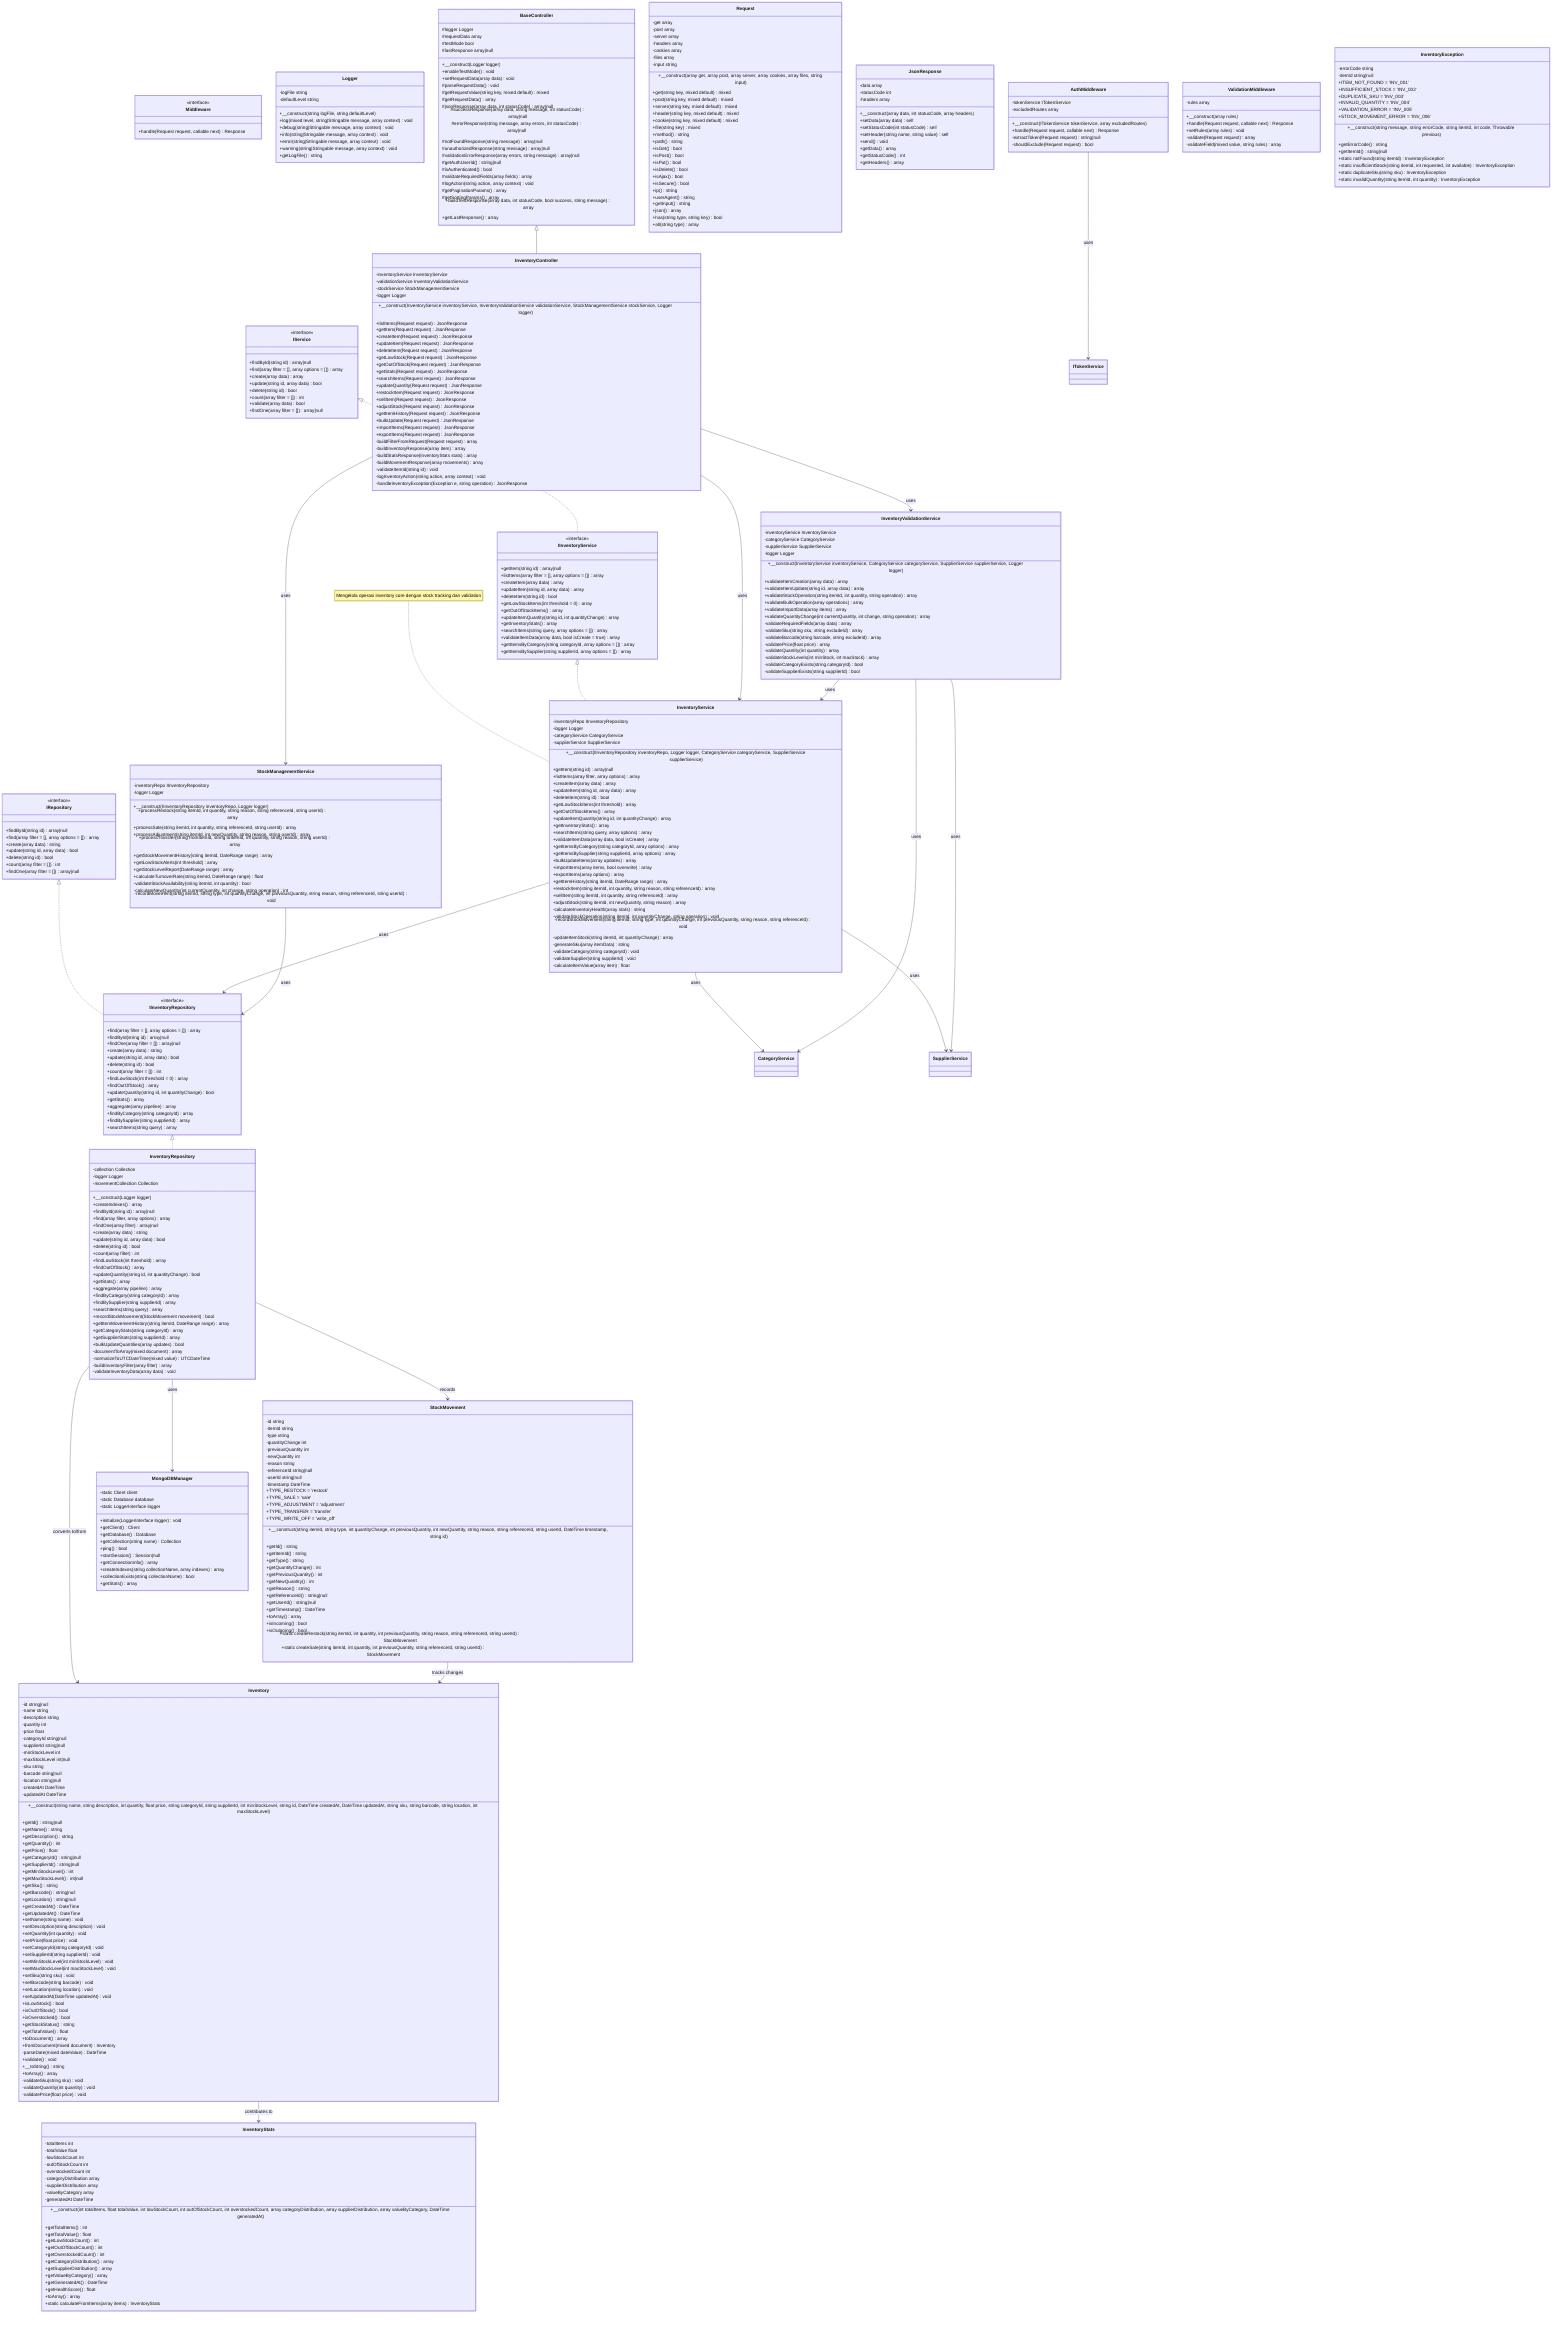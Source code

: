 classDiagram
    note for InventoryService "Mengelola operasi inventory core dengan stock tracking dan validation"

    %% ========== INTERFACES ==========
    class IRepository {
        <<interface>>
        +findById(string id) array|null
        +find(array filter = [], array options = []) array
        +create(array data) string
        +update(string id, array data) bool
        +delete(string id) bool
        +count(array filter = []) int
        +findOne(array filter = []) array|null
    }

    class IInventoryRepository {
        <<interface>>
        +find(array filter = [], array options = []) array
        +findById(string id) array|null
        +findOne(array filter = []) array|null
        +create(array data) string
        +update(string id, array data) bool
        +delete(string id) bool
        +count(array filter = []) int
        +findLowStock(int threshold = 0) array
        +findOutOfStock() array
        +updateQuantity(string id, int quantityChange) bool
        +getStats() array
        +aggregate(array pipeline) array
        +findByCategory(string categoryId) array
        +findBySupplier(string supplierId) array
        +searchItems(string query) array
    }

    class IService {
        <<interface>>
        +findById(string id) array|null
        +find(array filter = [], array options = []) array
        +create(array data) array
        +update(string id, array data) bool
        +delete(string id) bool
        +count(array filter = []) int
        +validate(array data) bool
        +findOne(array filter = []) array|null
    }

    class IInventoryService {
        <<interface>>
        +getItem(string id) array|null
        +listItems(array filter = [], array options = []) array
        +createItem(array data) array
        +updateItem(string id, array data) array
        +deleteItem(string id) bool
        +getLowStockItems(int threshold = 0) array
        +getOutOfStockItems() array
        +updateItemQuantity(string id, int quantityChange) array
        +getInventoryStats() array
        +searchItems(string query, array options = []) array
        +validateItemData(array data, bool isCreate = true) array
        +getItemsByCategory(string categoryId, array options = []) array
        +getItemsBySupplier(string supplierId, array options = []) array
    }

    class Middleware {
        <<interface>>
        +handle(Request request, callable next) Response
    }

    %% ========== DOMAIN MODELS ==========
    class Inventory {
        -id string|null
        -name string
        -description string
        -quantity int
        -price float
        -categoryId string|null
        -supplierId string|null
        -minStockLevel int
        -maxStockLevel int|null
        -sku string
        -barcode string|null
        -location string|null
        -createdAt DateTime
        -updatedAt DateTime
        +__construct(string name, string description, int quantity, float price, string categoryId, string supplierId, int minStockLevel, string id, DateTime createdAt, DateTime updatedAt, string sku, string barcode, string location, int maxStockLevel)
        +getId() string|null
        +getName() string
        +getDescription() string
        +getQuantity() int
        +getPrice() float
        +getCategoryId() string|null
        +getSupplierId() string|null
        +getMinStockLevel() int
        +getMaxStockLevel() int|null
        +getSku() string
        +getBarcode() string|null
        +getLocation() string|null
        +getCreatedAt() DateTime
        +getUpdatedAt() DateTime
        +setName(string name) void
        +setDescription(string description) void
        +setQuantity(int quantity) void
        +setPrice(float price) void
        +setCategoryId(string categoryId) void
        +setSupplierId(string supplierId) void
        +setMinStockLevel(int minStockLevel) void
        +setMaxStockLevel(int maxStockLevel) void
        +setSku(string sku) void
        +setBarcode(string barcode) void
        +setLocation(string location) void
        +setUpdatedAt(DateTime updatedAt) void
        +isLowStock() bool
        +isOutOfStock() bool
        +isOverstocked() bool
        +getStockStatus() string
        +getTotalValue() float
        +toDocument() array
        +fromDocument(mixed document) Inventory
        -parseDate(mixed dateValue) DateTime
        +validate() void
        +__toString() string
        +toArray() array
        -validateSku(string sku) void
        -validateQuantity(int quantity) void
        -validatePrice(float price) void
    }

    class StockMovement {
        -id string
        -itemId string
        -type string
        -quantityChange int
        -previousQuantity int
        -newQuantity int
        -reason string
        -referenceId string|null
        -userId string|null
        -timestamp DateTime
        +TYPE_RESTOCK = 'restock'
        +TYPE_SALE = 'sale'
        +TYPE_ADJUSTMENT = 'adjustment'
        +TYPE_TRANSFER = 'transfer'
        +TYPE_WRITE_OFF = 'write_off'
        +__construct(string itemId, string type, int quantityChange, int previousQuantity, int newQuantity, string reason, string referenceId, string userId, DateTime timestamp, string id)
        +getId() string
        +getItemId() string
        +getType() string
        +getQuantityChange() int
        +getPreviousQuantity() int
        +getNewQuantity() int
        +getReason() string
        +getReferenceId() string|null
        +getUserId() string|null
        +getTimestamp() DateTime
        +toArray() array
        +isIncoming() bool
        +isOutgoing() bool
        +static createRestock(string itemId, int quantity, int previousQuantity, string reason, string referenceId, string userId) StockMovement
        +static createSale(string itemId, int quantity, int previousQuantity, string referenceId, string userId) StockMovement
    }

    class InventoryStats {
        -totalItems int
        -totalValue float
        -lowStockCount int
        -outOfStockCount int
        -overstockedCount int
        -categoryDistribution array
        -supplierDistribution array
        -valueByCategory array
        -generatedAt DateTime
        +__construct(int totalItems, float totalValue, int lowStockCount, int outOfStockCount, int overstockedCount, array categoryDistribution, array supplierDistribution, array valueByCategory, DateTime generatedAt)
        +getTotalItems() int
        +getTotalValue() float
        +getLowStockCount() int
        +getOutOfStockCount() int
        +getOverstockedCount() int
        +getCategoryDistribution() array
        +getSupplierDistribution() array
        +getValueByCategory() array
        +getGeneratedAt() DateTime
        +getHealthScore() float
        +toArray() array
        +static calculateFromItems(array items) InventoryStats
    }

    %% ========== REPOSITORY LAYER ==========
    class InventoryRepository {
        -collection Collection
        -logger Logger
        -movementCollection Collection
        +__construct(Logger logger)
        +createIndexes() array
        +findById(string id) array|null
        +find(array filter, array options) array
        +findOne(array filter) array|null
        +create(array data) string
        +update(string id, array data) bool
        +delete(string id) bool
        +count(array filter) int
        +findLowStock(int threshold) array
        +findOutOfStock() array
        +updateQuantity(string id, int quantityChange) bool
        +getStats() array
        +aggregate(array pipeline) array
        +findByCategory(string categoryId) array
        +findBySupplier(string supplierId) array
        +searchItems(string query) array
        +recordStockMovement(StockMovement movement) bool
        +getItemMovementHistory(string itemId, DateRange range) array
        +getCategoryStats(string categoryId) array
        +getSupplierStats(string supplierId) array
        +bulkUpdateQuantities(array updates) bool
        -documentToArray(mixed document) array
        -normalizeToUTCDateTime(mixed value) UTCDateTime
        -buildInventoryFilter(array filter) array
        -validateInventoryData(array data) void
    }

    %% ========== SERVICE LAYER ==========
    class InventoryService {
        -inventoryRepo IInventoryRepository
        -logger Logger
        -categoryService CategoryService
        -supplierService SupplierService
        +__construct(IInventoryRepository inventoryRepo, Logger logger, CategoryService categoryService, SupplierService supplierService)
        +getItem(string id) array|null
        +listItems(array filter, array options) array
        +createItem(array data) array
        +updateItem(string id, array data) array
        +deleteItem(string id) bool
        +getLowStockItems(int threshold) array
        +getOutOfStockItems() array
        +updateItemQuantity(string id, int quantityChange) array
        +getInventoryStats() array
        +searchItems(string query, array options) array
        +validateItemData(array data, bool isCreate) array
        +getItemsByCategory(string categoryId, array options) array
        +getItemsBySupplier(string supplierId, array options) array
        +bulkUpdateItems(array updates) array
        +importItems(array items, bool overwrite) array
        +exportItems(array options) array
        +getItemHistory(string itemId, DateRange range) array
        +restockItem(string itemId, int quantity, string reason, string referenceId) array
        +sellItem(string itemId, int quantity, string referenceId) array
        +adjustStock(string itemId, int newQuantity, string reason) array
        -calculateInventoryHealth(array stats) string
        -validateStockOperation(string itemId, int quantityChange, string operation) void
        -recordStockMovement(string itemId, string type, int quantityChange, int previousQuantity, string reason, string referenceId) void
        -updateItemStock(string itemId, int quantityChange) array
        -generateSku(array itemData) string
        -validateCategory(string categoryId) void
        -validateSupplier(string supplierId) void
        -calculateItemValue(array item) float
    }

    class InventoryValidationService {
        -inventoryService InventoryService
        -categoryService CategoryService
        -supplierService SupplierService
        -logger Logger
        +__construct(InventoryService inventoryService, CategoryService categoryService, SupplierService supplierService, Logger logger)
        +validateItemCreation(array data) array
        +validateItemUpdate(string id, array data) array
        +validateStockOperation(string itemId, int quantity, string operation) array
        +validateBulkOperation(array operations) array
        +validateImportData(array items) array
        +validateQuantityChange(int currentQuantity, int change, string operation) array
        -validateRequiredFields(array data) array
        -validateSku(string sku, string excludeId) array
        -validateBarcode(string barcode, string excludeId) array
        -validatePrice(float price) array
        -validateQuantity(int quantity) array
        -validateStockLevels(int minStock, int maxStock) array
        -validateCategoryExists(string categoryId) bool
        -validateSupplierExists(string supplierId) bool
    }

    class StockManagementService {
        -inventoryRepo IInventoryRepository
        -logger Logger
        +__construct(IInventoryRepository inventoryRepo, Logger logger)
        +processRestock(string itemId, int quantity, string reason, string referenceId, string userId) array
        +processSale(string itemId, int quantity, string referenceId, string userId) array
        +processAdjustment(string itemId, int newQuantity, string reason, string userId) array
        +processTransfer(string fromItemId, string toItemId, int quantity, string reason, string userId) array
        +getStockMovementHistory(string itemId, DateRange range) array
        +getLowStockAlerts(int threshold) array
        +getStockLevelReport(DateRange range) array
        +calculateTurnoverRate(string itemId, DateRange range) float
        -validateStockAvailability(string itemId, int quantity) bool
        -calculateNewQuantity(int currentQuantity, int change, string operation) int
        -recordMovement(string itemId, string type, int quantityChange, int previousQuantity, string reason, string referenceId, string userId) void
    }

    %% ========== INFRASTRUCTURE ==========
    class MongoDBManager {
        -static Client client
        -static Database database
        -static LoggerInterface logger
        +initialize(LoggerInterface logger) void
        +getClient() Client
        +getDatabase() Database
        +getCollection(string name) Collection
        +ping() bool
        +startSession() Session|null
        +getConnectionInfo() array
        +createIndexes(string collectionName, array indexes) array
        +collectionExists(string collectionName) bool
        +getStats() array
    }

    class Logger {
        -logFile string
        -defaultLevel string
        +__construct(string logFile, string defaultLevel)
        +log(mixed level, string|Stringable message, array context) void
        +debug(string|Stringable message, array context) void
        +info(string|Stringable message, array context) void
        +error(string|Stringable message, array context) void
        +warning(string|Stringable message, array context) void
        +getLogFile() string
    }

    %% ========== CONTROLLER LAYER ==========
    class BaseController {
        #logger Logger
        #requestData array
        #testMode bool
        #lastResponse array|null
        +__construct(Logger logger)
        +enableTestMode() void
        +setRequestData(array data) void
        #parseRequestData() void
        #getRequestValue(string key, mixed default) mixed
        #getRequestData() array
        #jsonResponse(array data, int statusCode) array|null
        #successResponse(array data, string message, int statusCode) array|null
        #errorResponse(string message, array errors, int statusCode) array|null
        #notFoundResponse(string message) array|null
        #unauthorizedResponse(string message) array|null
        #validationErrorResponse(array errors, string message) array|null
        #getAuthUserId() string|null
        #isAuthenticated() bool
        #validateRequiredFields(array fields) array
        #logAction(string action, array context) void
        #getPaginationParams() array
        #getSortingParams() array
        +buildTestResponse(array data, int statusCode, bool success, string message) array
        +getLastResponse() array
    }

    class InventoryController {
        -inventoryService InventoryService
        -validationService InventoryValidationService
        -stockService StockManagementService
        -logger Logger
        +__construct(InventoryService inventoryService, InventoryValidationService validationService, StockManagementService stockService, Logger logger)
        +listItems(Request request) JsonResponse
        +getItem(Request request) JsonResponse
        +createItem(Request request) JsonResponse
        +updateItem(Request request) JsonResponse
        +deleteItem(Request request) JsonResponse
        +getLowStock(Request request) JsonResponse
        +getOutOfStock(Request request) JsonResponse
        +getStats(Request request) JsonResponse
        +searchItems(Request request) JsonResponse
        +updateQuantity(Request request) JsonResponse
        +restockItem(Request request) JsonResponse
        +sellItem(Request request) JsonResponse
        +adjustStock(Request request) JsonResponse
        +getItemHistory(Request request) JsonResponse
        +bulkUpdate(Request request) JsonResponse
        +importItems(Request request) JsonResponse
        +exportItems(Request request) JsonResponse
        -buildFilterFromRequest(Request request) array
        -buildInventoryResponse(array item) array
        -buildStatsResponse(InventoryStats stats) array
        -buildMovementResponse(array movements) array
        -validateItemId(string id) void
        -logInventoryAction(string action, array context) void
        -handleInventoryException(Exception e, string operation) JsonResponse
    }

    %% ========== REQUEST/RESPONSE ==========
    class Request {
        -get array
        -post array
        -server array
        -headers array
        -cookies array
        -files array
        -input string
        +__construct(array get, array post, array server, array cookies, array files, string input)
        +get(string key, mixed default) mixed
        +post(string key, mixed default) mixed
        +server(string key, mixed default) mixed
        +header(string key, mixed default) mixed
        +cookie(string key, mixed default) mixed
        +file(string key) mixed
        +method() string
        +path() string
        +isGet() bool
        +isPost() bool
        +isPut() bool
        +isDelete() bool
        +isAjax() bool
        +isSecure() bool
        +ip() string
        +userAgent() string
        +getInput() string
        +json() array
        +has(string type, string key) bool
        +all(string type) array
    }

    class JsonResponse {
        -data array
        -statusCode int
        -headers array
        +__construct(array data, int statusCode, array headers)
        +setData(array data) self
        +setStatusCode(int statusCode) self
        +setHeader(string name, string value) self
        +send() void
        +getData() array
        +getStatusCode() int
        +getHeaders() array
    }

    %% ========== MIDDLEWARE ==========
    class AuthMiddleware {
        -tokenService ITokenService
        -excludedRoutes array
        +__construct(ITokenService tokenService, array excludedRoutes)
        +handle(Request request, callable next) Response
        -extractToken(Request request) string|null
        -shouldExclude(Request request) bool
    }

    class ValidationMiddleware {
        -rules array
        +__construct(array rules)
        +handle(Request request, callable next) Response
        +setRules(array rules) void
        -validate(Request request) array
        -validateField(mixed value, string rules) array
    }

    %% ========== EXCEPTIONS ==========
    class InventoryException {
        -errorCode string
        -itemId string|null
        +ITEM_NOT_FOUND = 'INV_001'
        +INSUFFICIENT_STOCK = 'INV_002'
        +DUPLICATE_SKU = 'INV_003'
        +INVALID_QUANTITY = 'INV_004'
        +VALIDATION_ERROR = 'INV_005'
        +STOCK_MOVEMENT_ERROR = 'INV_006'
        +__construct(string message, string errorCode, string itemId, int code, Throwable previous)
        +getErrorCode() string
        +getItemId() string|null
        +static notFound(string itemId) InventoryException
        +static insufficientStock(string itemId, int requested, int available) InventoryException
        +static duplicateSku(string sku) InventoryException
        +static invalidQuantity(string itemId, int quantity) InventoryException
    }

    %% ========== RELATIONSHIPS ==========
    IRepository <|.. IInventoryRepository
    IInventoryRepository <|.. InventoryRepository
    
    IService <|.. IInventoryService
    IInventoryService <|.. InventoryService
    
    BaseController <|-- InventoryController
    
    InventoryController --> InventoryService : uses
    InventoryController --> InventoryValidationService : uses
    InventoryController --> StockManagementService : uses
    
    InventoryService --> IInventoryRepository : uses
    InventoryService --> CategoryService : uses
    InventoryService --> SupplierService : uses
    
    InventoryValidationService --> InventoryService : uses
    InventoryValidationService --> CategoryService : uses
    InventoryValidationService --> SupplierService : uses
    
    StockManagementService --> IInventoryRepository : uses
    
    InventoryRepository --> MongoDBManager : uses
    InventoryRepository --> Inventory : converts to/from
    InventoryRepository --> StockMovement : records
    
    Inventory --> InventoryStats : contributes to
    StockMovement --> Inventory : tracks changes
    
    AuthMiddleware --> ITokenService : uses